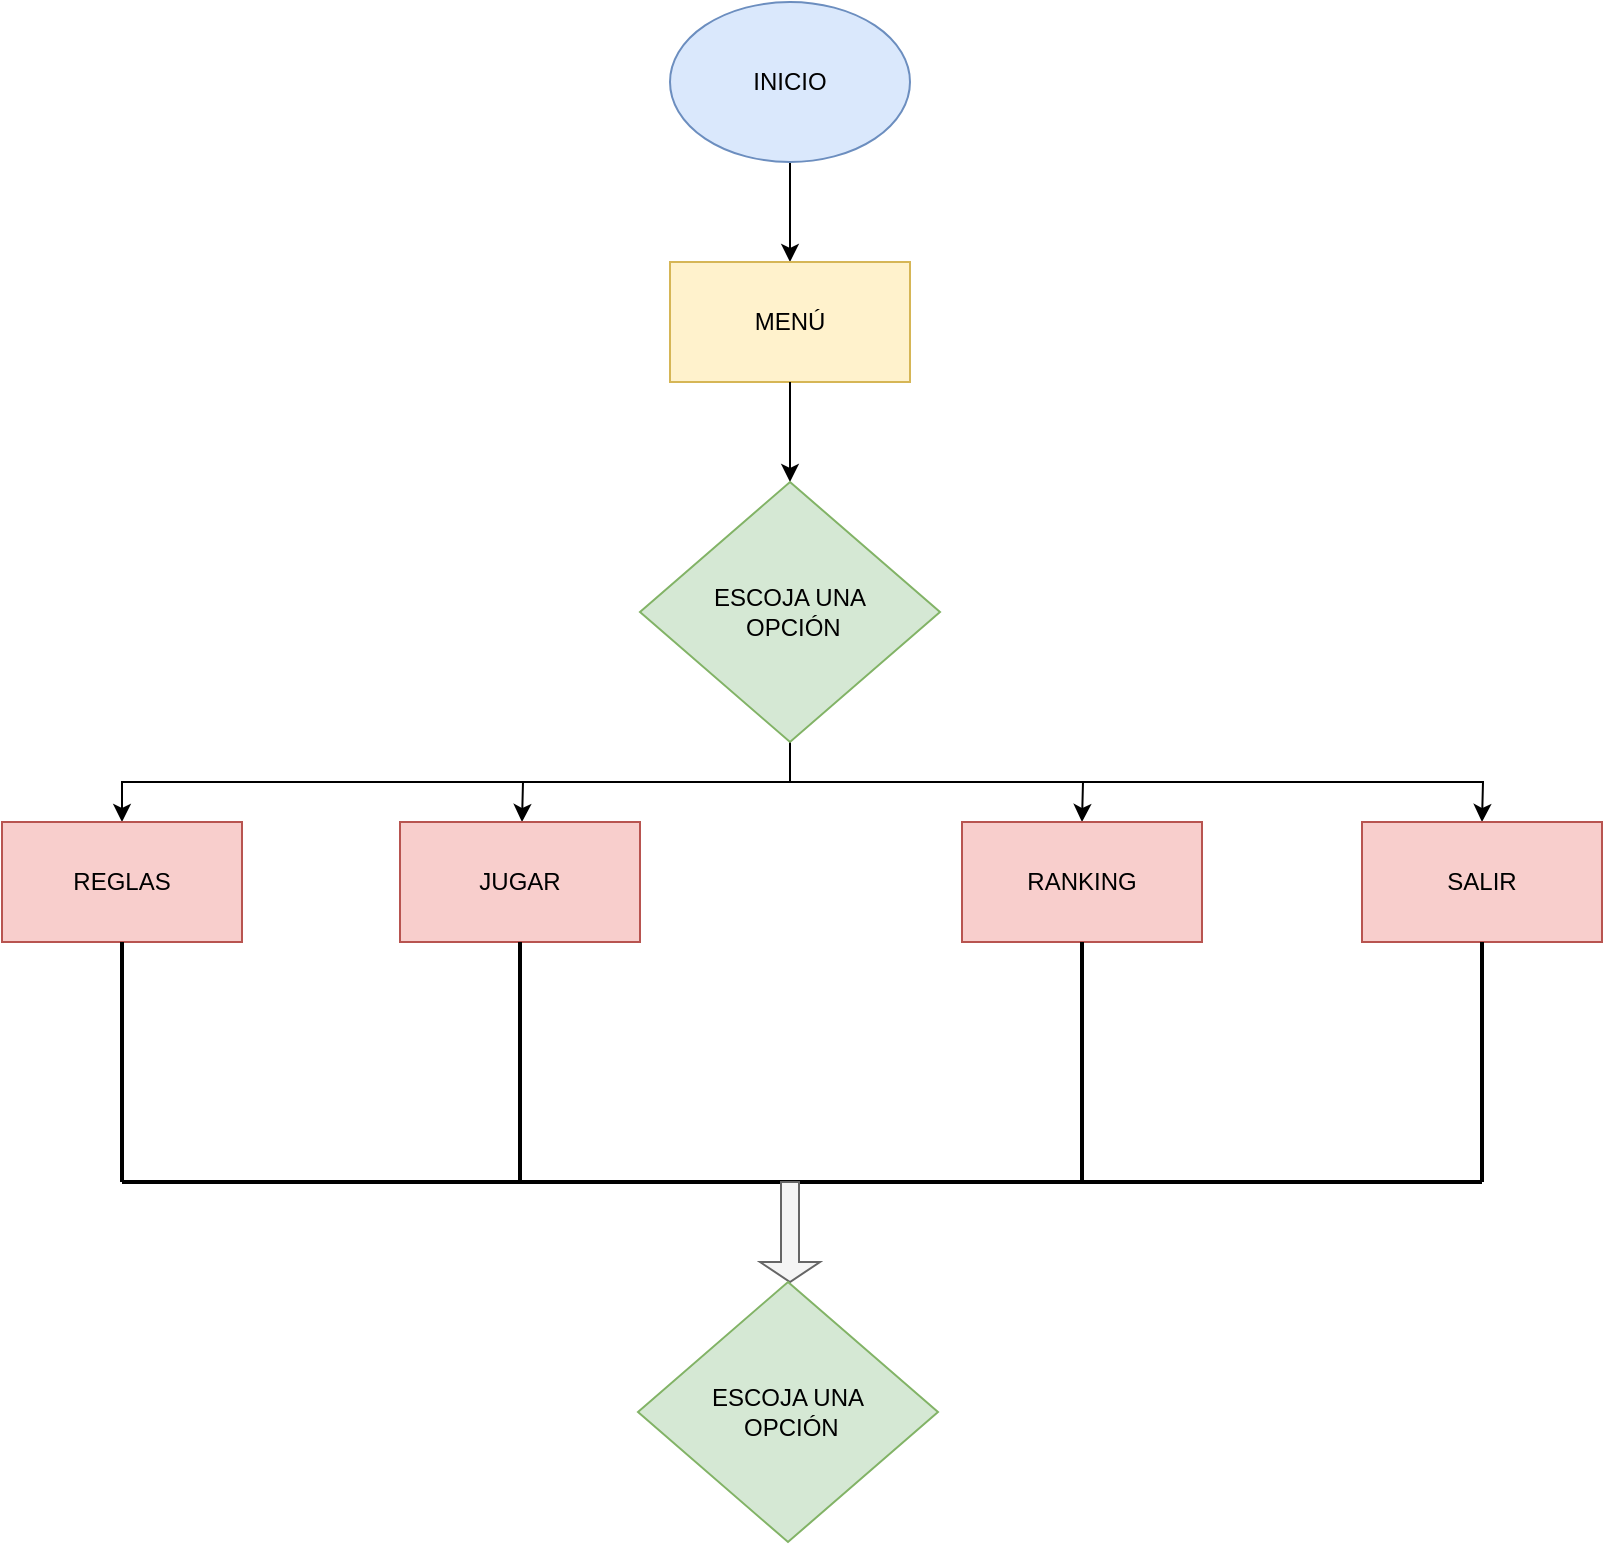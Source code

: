 <mxfile version="17.2.6" type="google"><diagram id="_SlhAux3pejzcvr_p6Io" name="Page-1"><mxGraphModel grid="1" page="1" gridSize="10" guides="1" tooltips="1" connect="1" arrows="1" fold="1" pageScale="1" pageWidth="827" pageHeight="1169" math="0" shadow="0"><root><mxCell id="0"/><mxCell id="1" parent="0"/><mxCell id="JySOeE3j97e2wPccFZx--2" style="edgeStyle=orthogonalEdgeStyle;rounded=0;orthogonalLoop=1;jettySize=auto;html=1;exitX=0.5;exitY=1;exitDx=0;exitDy=0;" edge="1" parent="1" source="JySOeE3j97e2wPccFZx--1" target="JySOeE3j97e2wPccFZx--3"><mxGeometry relative="1" as="geometry"><mxPoint x="394" y="170" as="targetPoint"/></mxGeometry></mxCell><mxCell id="JySOeE3j97e2wPccFZx--1" value="INICIO" style="ellipse;whiteSpace=wrap;html=1;fillColor=#dae8fc;strokeColor=#6c8ebf;" vertex="1" parent="1"><mxGeometry x="334" y="10" width="120" height="80" as="geometry"/></mxCell><mxCell id="JySOeE3j97e2wPccFZx--3" value="MENÚ" style="rounded=0;whiteSpace=wrap;html=1;fillColor=#fff2cc;strokeColor=#d6b656;" vertex="1" parent="1"><mxGeometry x="334" y="140" width="120" height="60" as="geometry"/></mxCell><mxCell id="JySOeE3j97e2wPccFZx--6" style="edgeStyle=orthogonalEdgeStyle;rounded=0;orthogonalLoop=1;jettySize=auto;html=1;" edge="1" parent="1"><mxGeometry relative="1" as="geometry"><mxPoint x="394" y="250" as="targetPoint"/><mxPoint x="394" y="200" as="sourcePoint"/></mxGeometry></mxCell><mxCell id="JySOeE3j97e2wPccFZx--8" style="edgeStyle=orthogonalEdgeStyle;rounded=0;orthogonalLoop=1;jettySize=auto;html=1;exitX=0.5;exitY=1;exitDx=0;exitDy=0;" edge="1" parent="1" source="JySOeE3j97e2wPccFZx--7"><mxGeometry relative="1" as="geometry"><mxPoint x="60" y="420" as="targetPoint"/><Array as="points"><mxPoint x="394" y="400"/><mxPoint x="60" y="400"/></Array></mxGeometry></mxCell><mxCell id="JySOeE3j97e2wPccFZx--10" style="edgeStyle=orthogonalEdgeStyle;rounded=0;orthogonalLoop=1;jettySize=auto;html=1;exitX=0.5;exitY=1;exitDx=0;exitDy=0;" edge="1" parent="1" source="JySOeE3j97e2wPccFZx--7"><mxGeometry relative="1" as="geometry"><mxPoint x="260" y="420" as="targetPoint"/></mxGeometry></mxCell><mxCell id="JySOeE3j97e2wPccFZx--14" style="edgeStyle=orthogonalEdgeStyle;rounded=0;orthogonalLoop=1;jettySize=auto;html=1;exitX=0.5;exitY=1;exitDx=0;exitDy=0;" edge="1" parent="1" source="JySOeE3j97e2wPccFZx--7"><mxGeometry relative="1" as="geometry"><mxPoint x="740" y="420" as="targetPoint"/></mxGeometry></mxCell><mxCell id="JySOeE3j97e2wPccFZx--16" style="edgeStyle=orthogonalEdgeStyle;rounded=0;orthogonalLoop=1;jettySize=auto;html=1;exitX=0.5;exitY=1;exitDx=0;exitDy=0;" edge="1" parent="1" source="JySOeE3j97e2wPccFZx--7"><mxGeometry relative="1" as="geometry"><mxPoint x="540" y="420" as="targetPoint"/></mxGeometry></mxCell><mxCell id="JySOeE3j97e2wPccFZx--7" value="ESCOJA UNA&lt;br&gt;&amp;nbsp;OPCIÓN" style="rhombus;whiteSpace=wrap;html=1;fillColor=#d5e8d4;strokeColor=#82b366;" vertex="1" parent="1"><mxGeometry x="319" y="250" width="150" height="130" as="geometry"/></mxCell><mxCell id="JySOeE3j97e2wPccFZx--9" value="REGLAS" style="rounded=0;whiteSpace=wrap;html=1;fillColor=#f8cecc;strokeColor=#b85450;" vertex="1" parent="1"><mxGeometry y="420" width="120" height="60" as="geometry"/></mxCell><mxCell id="JySOeE3j97e2wPccFZx--11" value="JUGAR" style="rounded=0;whiteSpace=wrap;html=1;fillColor=#f8cecc;strokeColor=#b85450;" vertex="1" parent="1"><mxGeometry x="199" y="420" width="120" height="60" as="geometry"/></mxCell><mxCell id="JySOeE3j97e2wPccFZx--15" value="SALIR" style="rounded=0;whiteSpace=wrap;html=1;fillColor=#f8cecc;strokeColor=#b85450;" vertex="1" parent="1"><mxGeometry x="680" y="420" width="120" height="60" as="geometry"/></mxCell><mxCell id="JySOeE3j97e2wPccFZx--17" value="RANKING" style="rounded=0;whiteSpace=wrap;html=1;fillColor=#f8cecc;strokeColor=#b85450;" vertex="1" parent="1"><mxGeometry x="480" y="420" width="120" height="60" as="geometry"/></mxCell><mxCell id="JySOeE3j97e2wPccFZx--24" value="" style="line;strokeWidth=2;direction=south;html=1;" vertex="1" parent="1"><mxGeometry x="254" y="480" width="10" height="120" as="geometry"/></mxCell><mxCell id="JySOeE3j97e2wPccFZx--25" value="" style="line;strokeWidth=2;direction=south;html=1;" vertex="1" parent="1"><mxGeometry x="535" y="480" width="10" height="120" as="geometry"/></mxCell><mxCell id="JySOeE3j97e2wPccFZx--26" value="" style="line;strokeWidth=2;direction=south;html=1;" vertex="1" parent="1"><mxGeometry x="735" y="480" width="10" height="120" as="geometry"/></mxCell><mxCell id="JySOeE3j97e2wPccFZx--31" value="" style="line;strokeWidth=2;direction=south;html=1;" vertex="1" parent="1"><mxGeometry x="55" y="480" width="10" height="120" as="geometry"/></mxCell><mxCell id="JySOeE3j97e2wPccFZx--50" value="" style="line;strokeWidth=2;html=1;shadow=0;" vertex="1" parent="1"><mxGeometry x="330" y="595" width="160" height="10" as="geometry"/></mxCell><mxCell id="JySOeE3j97e2wPccFZx--53" value="" style="line;strokeWidth=2;html=1;shadow=0;" vertex="1" parent="1"><mxGeometry x="104" y="595" width="160" height="10" as="geometry"/></mxCell><mxCell id="JySOeE3j97e2wPccFZx--54" value="" style="line;strokeWidth=2;html=1;shadow=0;" vertex="1" parent="1"><mxGeometry x="65" y="595" width="160" height="10" as="geometry"/></mxCell><mxCell id="JySOeE3j97e2wPccFZx--55" value="" style="line;strokeWidth=2;html=1;shadow=0;" vertex="1" parent="1"><mxGeometry x="254" y="595" width="160" height="10" as="geometry"/></mxCell><mxCell id="JySOeE3j97e2wPccFZx--56" value="" style="line;strokeWidth=2;html=1;shadow=0;" vertex="1" parent="1"><mxGeometry x="490" y="595" width="160" height="10" as="geometry"/></mxCell><mxCell id="JySOeE3j97e2wPccFZx--58" value="" style="line;strokeWidth=2;html=1;shadow=0;" vertex="1" parent="1"><mxGeometry x="575" y="595" width="160" height="10" as="geometry"/></mxCell><mxCell id="JySOeE3j97e2wPccFZx--62" value="" style="line;strokeWidth=2;html=1;shadow=0;" vertex="1" parent="1"><mxGeometry x="580" y="595" width="160" height="10" as="geometry"/></mxCell><mxCell id="JySOeE3j97e2wPccFZx--64" value="" style="line;strokeWidth=2;html=1;shadow=0;" vertex="1" parent="1"><mxGeometry x="60" y="595" width="160" height="10" as="geometry"/></mxCell><mxCell id="JySOeE3j97e2wPccFZx--68" value="" style="shape=singleArrow;direction=south;whiteSpace=wrap;html=1;shadow=0;fillColor=#f5f5f5;fontColor=#333333;strokeColor=#666666;" vertex="1" parent="1"><mxGeometry x="379" y="600" width="30" height="50" as="geometry"/></mxCell><mxCell id="JySOeE3j97e2wPccFZx--70" value="ESCOJA UNA&lt;br&gt;&amp;nbsp;OPCIÓN" style="rhombus;whiteSpace=wrap;html=1;fillColor=#d5e8d4;strokeColor=#82b366;" vertex="1" parent="1"><mxGeometry x="318" y="650" width="150" height="130" as="geometry"/></mxCell></root></mxGraphModel></diagram></mxfile>